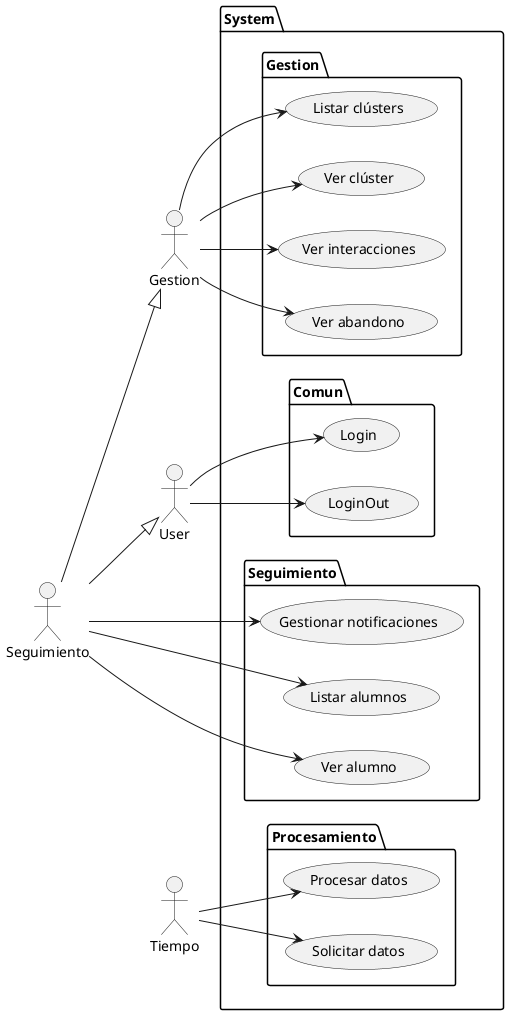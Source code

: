 @startuml CasosDeUso
left to right direction

actor "Tiempo" as Tiempo
actor User
actor "Gestion" as GEST
actor "Seguimiento"	as SEG

User <|-u- SEG
GEST <|-l- SEG

package System {

  package Procesamiento {
    usecase "Procesar datos" as PD
    usecase "Solicitar datos" as SD
  }
  package Comun {
    usecase "Login" as Login
    usecase "LoginOut" as LoginOut
  }
  package Seguimiento {
    usecase "Gestionar notificaciones" as GN
    usecase "Listar alumnos" as LA
    usecase "Ver alumno" as VA
  }
  package Gestion {
    usecase "Listar clústers" as LC
    usecase "Ver clúster" as VC
    usecase "Ver interacciones" as VI
    usecase "Ver abandono" as VAB
  }
}

Tiempo --> SD
Tiempo --> PD

User --> (Login)
User --> (LoginOut)

SEG --> (LA)
SEG --> (VA)
SEG --> (GN)

GEST --> (LC)
GEST --> (VC)
GEST --> (VAB)
GEST --> (VI)


@enduml